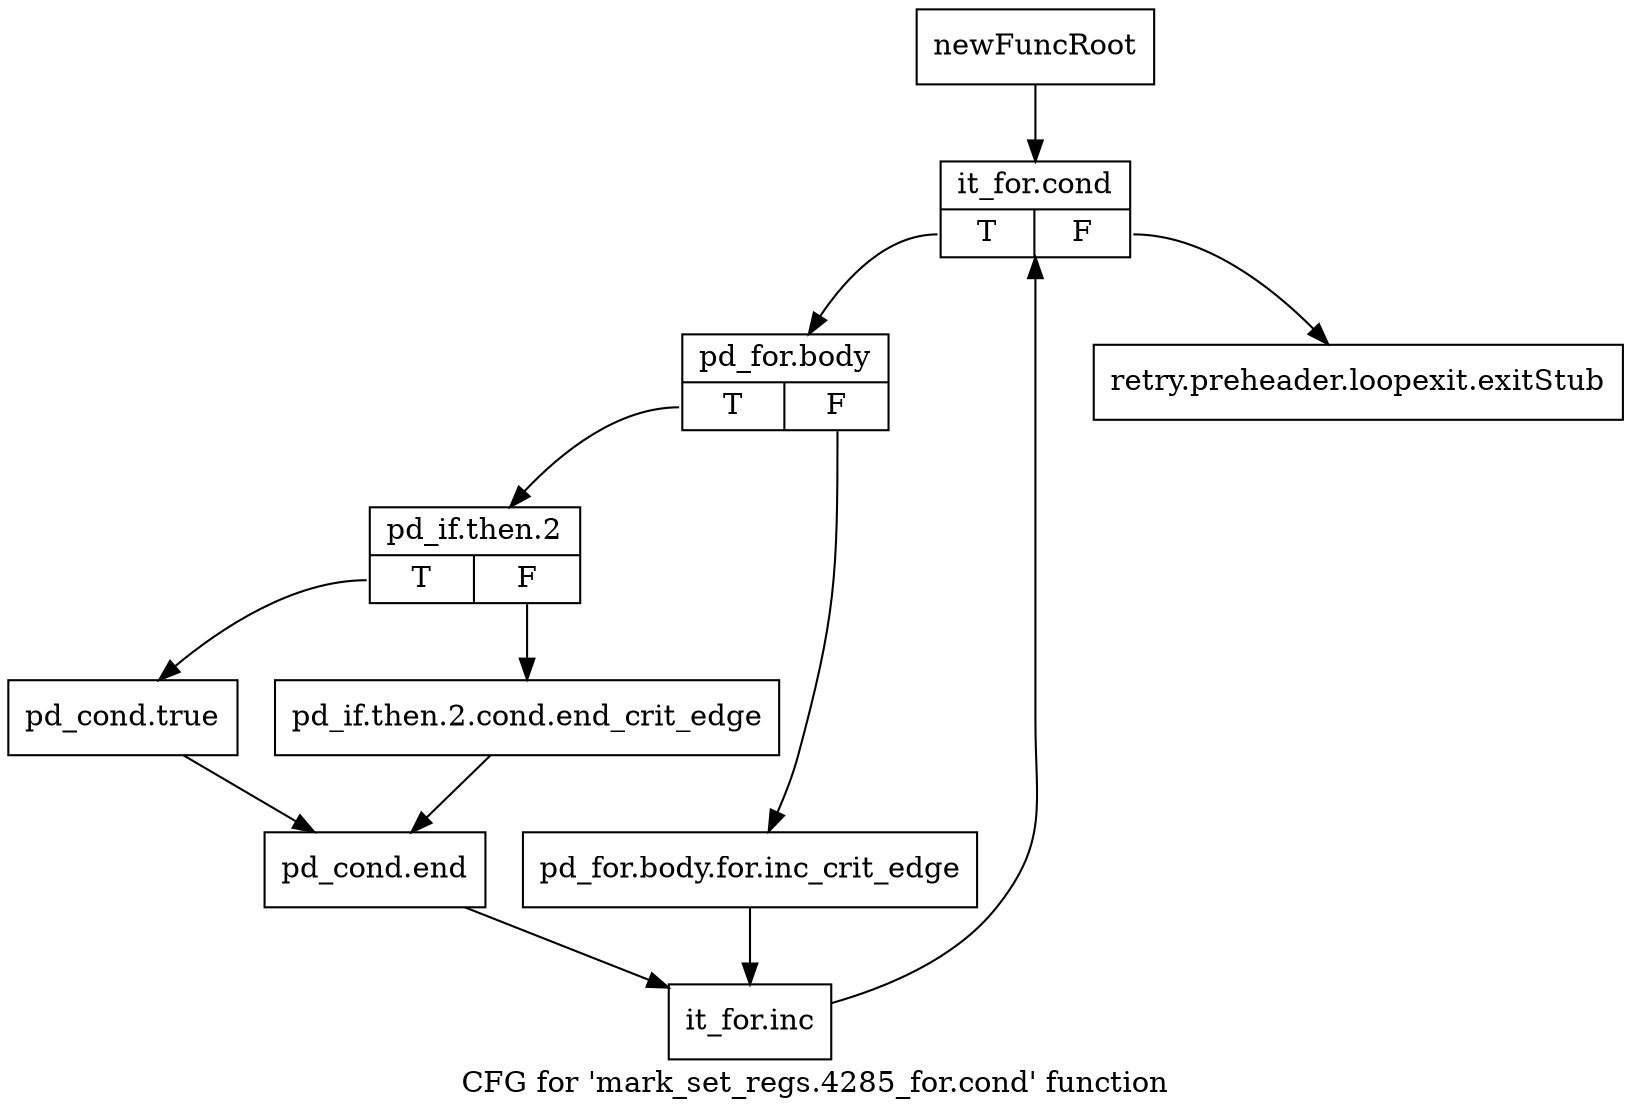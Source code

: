 digraph "CFG for 'mark_set_regs.4285_for.cond' function" {
	label="CFG for 'mark_set_regs.4285_for.cond' function";

	Node0x7abfdb0 [shape=record,label="{newFuncRoot}"];
	Node0x7abfdb0 -> Node0x7abfe50;
	Node0x7abfe00 [shape=record,label="{retry.preheader.loopexit.exitStub}"];
	Node0x7abfe50 [shape=record,label="{it_for.cond|{<s0>T|<s1>F}}"];
	Node0x7abfe50:s0 -> Node0x7abfea0;
	Node0x7abfe50:s1 -> Node0x7abfe00;
	Node0x7abfea0 [shape=record,label="{pd_for.body|{<s0>T|<s1>F}}"];
	Node0x7abfea0:s0 -> Node0x7abff40;
	Node0x7abfea0:s1 -> Node0x7abfef0;
	Node0x7abfef0 [shape=record,label="{pd_for.body.for.inc_crit_edge}"];
	Node0x7abfef0 -> Node0x7ac0080;
	Node0x7abff40 [shape=record,label="{pd_if.then.2|{<s0>T|<s1>F}}"];
	Node0x7abff40:s0 -> Node0x7abffe0;
	Node0x7abff40:s1 -> Node0x7abff90;
	Node0x7abff90 [shape=record,label="{pd_if.then.2.cond.end_crit_edge}"];
	Node0x7abff90 -> Node0x7ac0030;
	Node0x7abffe0 [shape=record,label="{pd_cond.true}"];
	Node0x7abffe0 -> Node0x7ac0030;
	Node0x7ac0030 [shape=record,label="{pd_cond.end}"];
	Node0x7ac0030 -> Node0x7ac0080;
	Node0x7ac0080 [shape=record,label="{it_for.inc}"];
	Node0x7ac0080 -> Node0x7abfe50;
}
